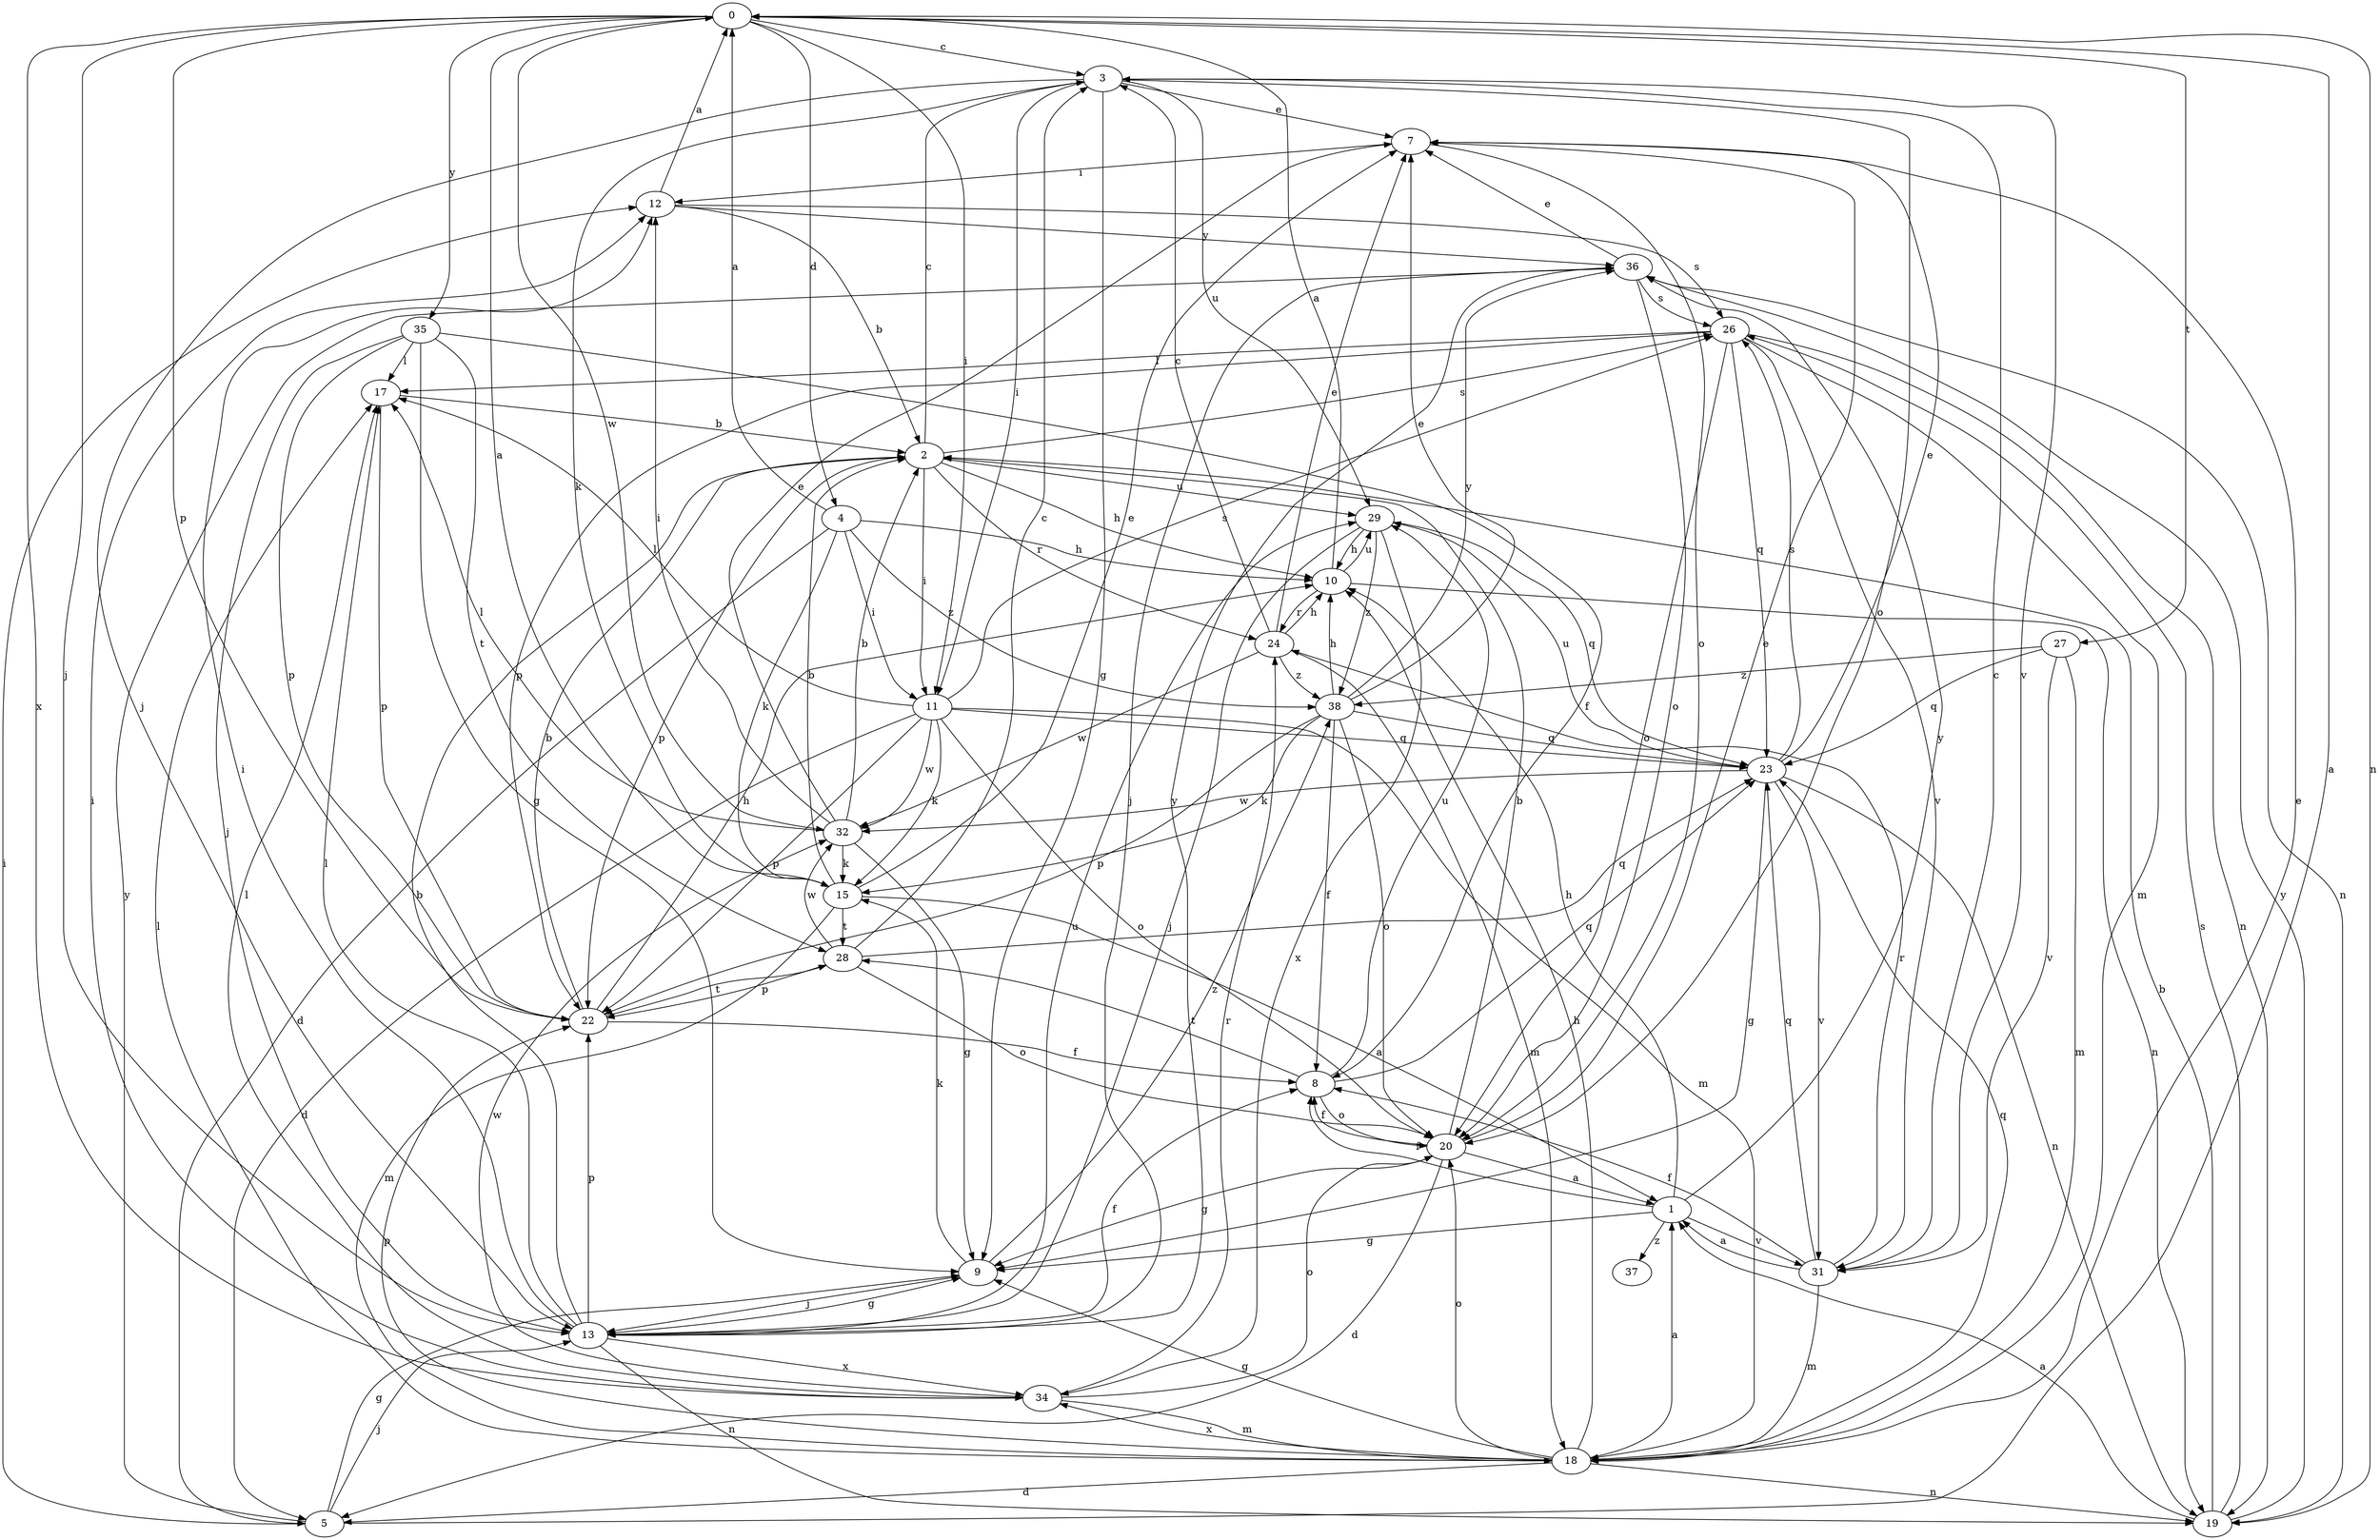 strict digraph  {
0;
1;
2;
3;
4;
5;
7;
8;
9;
10;
11;
12;
13;
15;
17;
18;
19;
20;
22;
23;
24;
26;
27;
28;
29;
31;
32;
34;
35;
36;
37;
38;
0 -> 3  [label=c];
0 -> 4  [label=d];
0 -> 11  [label=i];
0 -> 13  [label=j];
0 -> 19  [label=n];
0 -> 22  [label=p];
0 -> 27  [label=t];
0 -> 32  [label=w];
0 -> 34  [label=x];
0 -> 35  [label=y];
1 -> 8  [label=f];
1 -> 9  [label=g];
1 -> 10  [label=h];
1 -> 31  [label=v];
1 -> 36  [label=y];
1 -> 37  [label=z];
2 -> 3  [label=c];
2 -> 10  [label=h];
2 -> 11  [label=i];
2 -> 22  [label=p];
2 -> 24  [label=r];
2 -> 26  [label=s];
2 -> 29  [label=u];
3 -> 7  [label=e];
3 -> 9  [label=g];
3 -> 11  [label=i];
3 -> 13  [label=j];
3 -> 15  [label=k];
3 -> 20  [label=o];
3 -> 29  [label=u];
3 -> 31  [label=v];
4 -> 0  [label=a];
4 -> 5  [label=d];
4 -> 10  [label=h];
4 -> 11  [label=i];
4 -> 15  [label=k];
4 -> 38  [label=z];
5 -> 0  [label=a];
5 -> 9  [label=g];
5 -> 12  [label=i];
5 -> 13  [label=j];
5 -> 36  [label=y];
7 -> 12  [label=i];
7 -> 20  [label=o];
8 -> 20  [label=o];
8 -> 23  [label=q];
8 -> 28  [label=t];
8 -> 29  [label=u];
9 -> 13  [label=j];
9 -> 15  [label=k];
9 -> 38  [label=z];
10 -> 0  [label=a];
10 -> 19  [label=n];
10 -> 24  [label=r];
10 -> 29  [label=u];
11 -> 5  [label=d];
11 -> 15  [label=k];
11 -> 17  [label=l];
11 -> 18  [label=m];
11 -> 20  [label=o];
11 -> 22  [label=p];
11 -> 23  [label=q];
11 -> 26  [label=s];
11 -> 32  [label=w];
12 -> 0  [label=a];
12 -> 2  [label=b];
12 -> 26  [label=s];
12 -> 36  [label=y];
13 -> 2  [label=b];
13 -> 8  [label=f];
13 -> 9  [label=g];
13 -> 12  [label=i];
13 -> 17  [label=l];
13 -> 19  [label=n];
13 -> 22  [label=p];
13 -> 29  [label=u];
13 -> 34  [label=x];
13 -> 36  [label=y];
15 -> 0  [label=a];
15 -> 1  [label=a];
15 -> 2  [label=b];
15 -> 7  [label=e];
15 -> 18  [label=m];
15 -> 28  [label=t];
17 -> 2  [label=b];
17 -> 22  [label=p];
18 -> 1  [label=a];
18 -> 5  [label=d];
18 -> 7  [label=e];
18 -> 9  [label=g];
18 -> 10  [label=h];
18 -> 17  [label=l];
18 -> 19  [label=n];
18 -> 20  [label=o];
18 -> 22  [label=p];
18 -> 23  [label=q];
18 -> 34  [label=x];
19 -> 1  [label=a];
19 -> 2  [label=b];
19 -> 26  [label=s];
19 -> 36  [label=y];
20 -> 1  [label=a];
20 -> 2  [label=b];
20 -> 5  [label=d];
20 -> 7  [label=e];
20 -> 8  [label=f];
20 -> 9  [label=g];
22 -> 2  [label=b];
22 -> 8  [label=f];
22 -> 10  [label=h];
22 -> 28  [label=t];
23 -> 7  [label=e];
23 -> 9  [label=g];
23 -> 19  [label=n];
23 -> 26  [label=s];
23 -> 29  [label=u];
23 -> 31  [label=v];
23 -> 32  [label=w];
24 -> 3  [label=c];
24 -> 7  [label=e];
24 -> 10  [label=h];
24 -> 18  [label=m];
24 -> 32  [label=w];
24 -> 38  [label=z];
26 -> 17  [label=l];
26 -> 18  [label=m];
26 -> 19  [label=n];
26 -> 20  [label=o];
26 -> 22  [label=p];
26 -> 23  [label=q];
26 -> 31  [label=v];
27 -> 18  [label=m];
27 -> 23  [label=q];
27 -> 31  [label=v];
27 -> 38  [label=z];
28 -> 3  [label=c];
28 -> 20  [label=o];
28 -> 22  [label=p];
28 -> 23  [label=q];
28 -> 32  [label=w];
29 -> 10  [label=h];
29 -> 13  [label=j];
29 -> 23  [label=q];
29 -> 34  [label=x];
29 -> 38  [label=z];
31 -> 1  [label=a];
31 -> 3  [label=c];
31 -> 8  [label=f];
31 -> 18  [label=m];
31 -> 23  [label=q];
31 -> 24  [label=r];
32 -> 2  [label=b];
32 -> 7  [label=e];
32 -> 9  [label=g];
32 -> 12  [label=i];
32 -> 15  [label=k];
32 -> 17  [label=l];
34 -> 12  [label=i];
34 -> 17  [label=l];
34 -> 18  [label=m];
34 -> 20  [label=o];
34 -> 24  [label=r];
34 -> 32  [label=w];
35 -> 8  [label=f];
35 -> 9  [label=g];
35 -> 13  [label=j];
35 -> 17  [label=l];
35 -> 22  [label=p];
35 -> 28  [label=t];
36 -> 7  [label=e];
36 -> 13  [label=j];
36 -> 19  [label=n];
36 -> 20  [label=o];
36 -> 26  [label=s];
38 -> 7  [label=e];
38 -> 8  [label=f];
38 -> 10  [label=h];
38 -> 15  [label=k];
38 -> 20  [label=o];
38 -> 22  [label=p];
38 -> 23  [label=q];
38 -> 36  [label=y];
}

